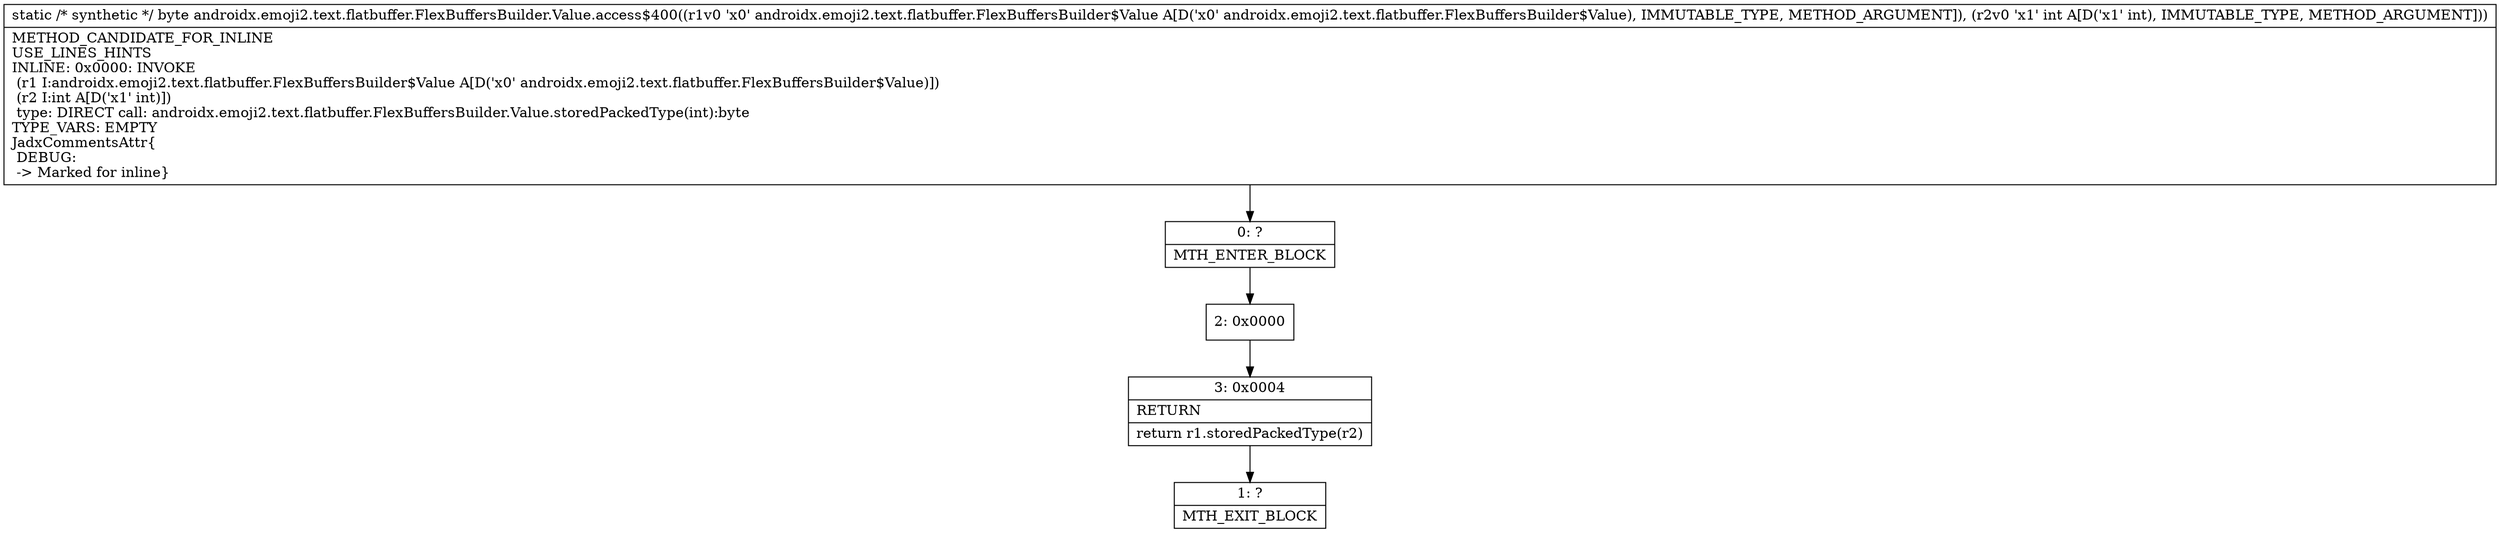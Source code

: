 digraph "CFG forandroidx.emoji2.text.flatbuffer.FlexBuffersBuilder.Value.access$400(Landroidx\/emoji2\/text\/flatbuffer\/FlexBuffersBuilder$Value;I)B" {
Node_0 [shape=record,label="{0\:\ ?|MTH_ENTER_BLOCK\l}"];
Node_2 [shape=record,label="{2\:\ 0x0000}"];
Node_3 [shape=record,label="{3\:\ 0x0004|RETURN\l|return r1.storedPackedType(r2)\l}"];
Node_1 [shape=record,label="{1\:\ ?|MTH_EXIT_BLOCK\l}"];
MethodNode[shape=record,label="{static \/* synthetic *\/ byte androidx.emoji2.text.flatbuffer.FlexBuffersBuilder.Value.access$400((r1v0 'x0' androidx.emoji2.text.flatbuffer.FlexBuffersBuilder$Value A[D('x0' androidx.emoji2.text.flatbuffer.FlexBuffersBuilder$Value), IMMUTABLE_TYPE, METHOD_ARGUMENT]), (r2v0 'x1' int A[D('x1' int), IMMUTABLE_TYPE, METHOD_ARGUMENT]))  | METHOD_CANDIDATE_FOR_INLINE\lUSE_LINES_HINTS\lINLINE: 0x0000: INVOKE  \l  (r1 I:androidx.emoji2.text.flatbuffer.FlexBuffersBuilder$Value A[D('x0' androidx.emoji2.text.flatbuffer.FlexBuffersBuilder$Value)])\l  (r2 I:int A[D('x1' int)])\l type: DIRECT call: androidx.emoji2.text.flatbuffer.FlexBuffersBuilder.Value.storedPackedType(int):byte\lTYPE_VARS: EMPTY\lJadxCommentsAttr\{\l DEBUG: \l \-\> Marked for inline\}\l}"];
MethodNode -> Node_0;Node_0 -> Node_2;
Node_2 -> Node_3;
Node_3 -> Node_1;
}

